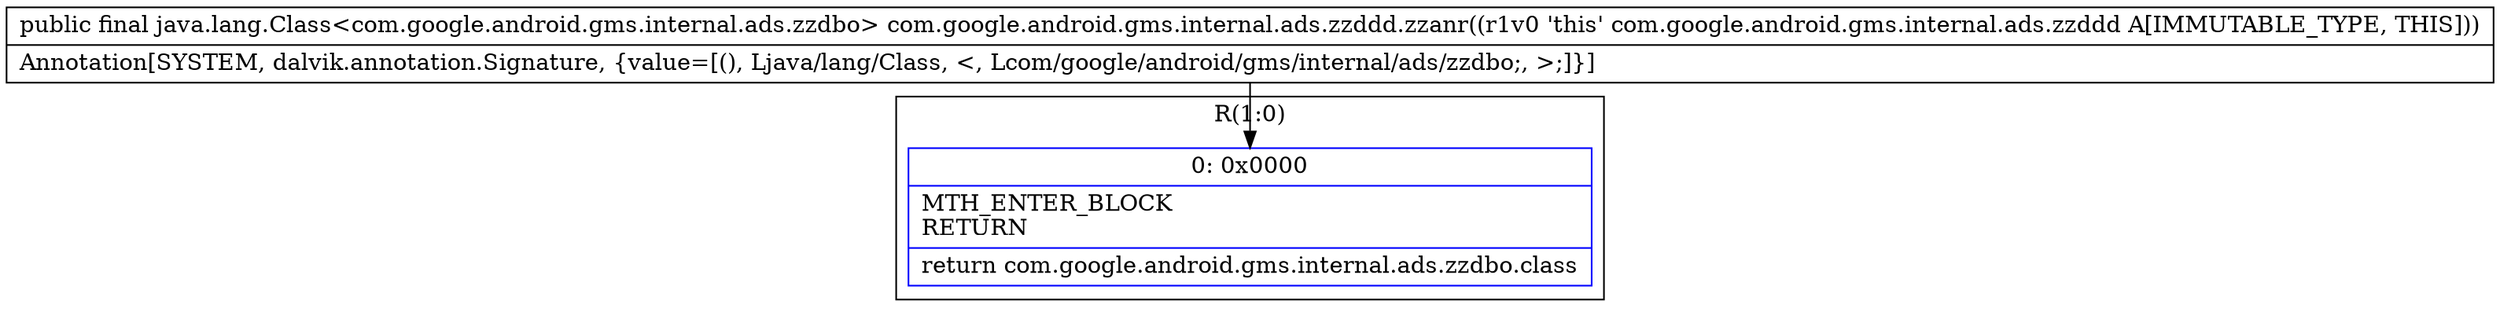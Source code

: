 digraph "CFG forcom.google.android.gms.internal.ads.zzddd.zzanr()Ljava\/lang\/Class;" {
subgraph cluster_Region_474664680 {
label = "R(1:0)";
node [shape=record,color=blue];
Node_0 [shape=record,label="{0\:\ 0x0000|MTH_ENTER_BLOCK\lRETURN\l|return com.google.android.gms.internal.ads.zzdbo.class\l}"];
}
MethodNode[shape=record,label="{public final java.lang.Class\<com.google.android.gms.internal.ads.zzdbo\> com.google.android.gms.internal.ads.zzddd.zzanr((r1v0 'this' com.google.android.gms.internal.ads.zzddd A[IMMUTABLE_TYPE, THIS]))  | Annotation[SYSTEM, dalvik.annotation.Signature, \{value=[(), Ljava\/lang\/Class, \<, Lcom\/google\/android\/gms\/internal\/ads\/zzdbo;, \>;]\}]\l}"];
MethodNode -> Node_0;
}

